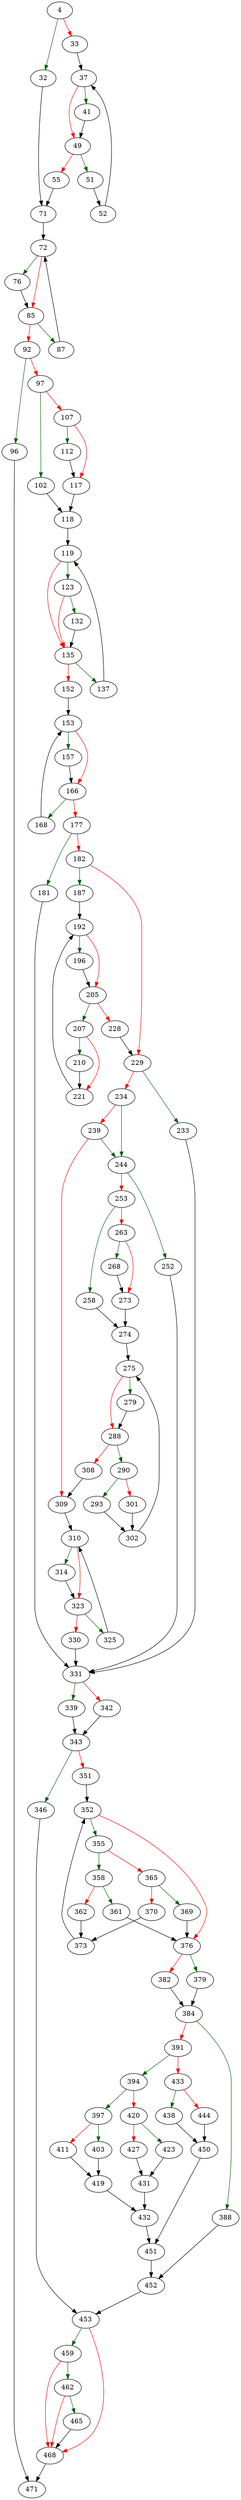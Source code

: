 strict digraph "sqlite3AtoF" {
	// Node definitions.
	4 [entry=true];
	32;
	33;
	71;
	37;
	41;
	49;
	51;
	55;
	52;
	72;
	76;
	85;
	87;
	92;
	96;
	97;
	471;
	102;
	107;
	118;
	112;
	117;
	119;
	123;
	135;
	132;
	137;
	152;
	153;
	157;
	166;
	168;
	177;
	181;
	182;
	331;
	187;
	229;
	192;
	196;
	205;
	207;
	228;
	210;
	221;
	233;
	234;
	244;
	239;
	309;
	252;
	253;
	258;
	263;
	274;
	268;
	273;
	275;
	279;
	288;
	290;
	308;
	293;
	301;
	302;
	310;
	314;
	323;
	325;
	330;
	339;
	342;
	343;
	346;
	351;
	453;
	352;
	355;
	376;
	358;
	365;
	361;
	362;
	373;
	369;
	370;
	379;
	382;
	384;
	388;
	391;
	452;
	394;
	433;
	397;
	420;
	403;
	411;
	419;
	432;
	423;
	427;
	431;
	451;
	438;
	444;
	450;
	459;
	468;
	462;
	465;

	// Edge definitions.
	4 -> 32 [
		color=darkgreen
		cond=true
	];
	4 -> 33 [
		color=red
		cond=false
	];
	32 -> 71;
	33 -> 37;
	71 -> 72;
	37 -> 41 [
		color=darkgreen
		cond=true
	];
	37 -> 49 [
		color=red
		cond=false
	];
	41 -> 49;
	49 -> 51 [
		color=darkgreen
		cond=true
	];
	49 -> 55 [
		color=red
		cond=false
	];
	51 -> 52;
	55 -> 71;
	52 -> 37;
	72 -> 76 [
		color=darkgreen
		cond=true
	];
	72 -> 85 [
		color=red
		cond=false
	];
	76 -> 85;
	85 -> 87 [
		color=darkgreen
		cond=true
	];
	85 -> 92 [
		color=red
		cond=false
	];
	87 -> 72;
	92 -> 96 [
		color=darkgreen
		cond=true
	];
	92 -> 97 [
		color=red
		cond=false
	];
	96 -> 471;
	97 -> 102 [
		color=darkgreen
		cond=true
	];
	97 -> 107 [
		color=red
		cond=false
	];
	102 -> 118;
	107 -> 112 [
		color=darkgreen
		cond=true
	];
	107 -> 117 [
		color=red
		cond=false
	];
	118 -> 119;
	112 -> 117;
	117 -> 118;
	119 -> 123 [
		color=darkgreen
		cond=true
	];
	119 -> 135 [
		color=red
		cond=false
	];
	123 -> 135 [
		color=red
		cond=false
	];
	123 -> 132 [
		color=darkgreen
		cond=true
	];
	135 -> 137 [
		color=darkgreen
		cond=true
	];
	135 -> 152 [
		color=red
		cond=false
	];
	132 -> 135;
	137 -> 119;
	152 -> 153;
	153 -> 157 [
		color=darkgreen
		cond=true
	];
	153 -> 166 [
		color=red
		cond=false
	];
	157 -> 166;
	166 -> 168 [
		color=darkgreen
		cond=true
	];
	166 -> 177 [
		color=red
		cond=false
	];
	168 -> 153;
	177 -> 181 [
		color=darkgreen
		cond=true
	];
	177 -> 182 [
		color=red
		cond=false
	];
	181 -> 331;
	182 -> 187 [
		color=darkgreen
		cond=true
	];
	182 -> 229 [
		color=red
		cond=false
	];
	331 -> 339 [
		color=darkgreen
		cond=true
	];
	331 -> 342 [
		color=red
		cond=false
	];
	187 -> 192;
	229 -> 233 [
		color=darkgreen
		cond=true
	];
	229 -> 234 [
		color=red
		cond=false
	];
	192 -> 196 [
		color=darkgreen
		cond=true
	];
	192 -> 205 [
		color=red
		cond=false
	];
	196 -> 205;
	205 -> 207 [
		color=darkgreen
		cond=true
	];
	205 -> 228 [
		color=red
		cond=false
	];
	207 -> 210 [
		color=darkgreen
		cond=true
	];
	207 -> 221 [
		color=red
		cond=false
	];
	228 -> 229;
	210 -> 221;
	221 -> 192;
	233 -> 331;
	234 -> 244 [
		color=darkgreen
		cond=true
	];
	234 -> 239 [
		color=red
		cond=false
	];
	244 -> 252 [
		color=darkgreen
		cond=true
	];
	244 -> 253 [
		color=red
		cond=false
	];
	239 -> 244 [
		color=darkgreen
		cond=true
	];
	239 -> 309 [
		color=red
		cond=false
	];
	309 -> 310;
	252 -> 331;
	253 -> 258 [
		color=darkgreen
		cond=true
	];
	253 -> 263 [
		color=red
		cond=false
	];
	258 -> 274;
	263 -> 268 [
		color=darkgreen
		cond=true
	];
	263 -> 273 [
		color=red
		cond=false
	];
	274 -> 275;
	268 -> 273;
	273 -> 274;
	275 -> 279 [
		color=darkgreen
		cond=true
	];
	275 -> 288 [
		color=red
		cond=false
	];
	279 -> 288;
	288 -> 290 [
		color=darkgreen
		cond=true
	];
	288 -> 308 [
		color=red
		cond=false
	];
	290 -> 293 [
		color=darkgreen
		cond=true
	];
	290 -> 301 [
		color=red
		cond=false
	];
	308 -> 309;
	293 -> 302;
	301 -> 302;
	302 -> 275;
	310 -> 314 [
		color=darkgreen
		cond=true
	];
	310 -> 323 [
		color=red
		cond=false
	];
	314 -> 323;
	323 -> 325 [
		color=darkgreen
		cond=true
	];
	323 -> 330 [
		color=red
		cond=false
	];
	325 -> 310;
	330 -> 331;
	339 -> 343;
	342 -> 343;
	343 -> 346 [
		color=darkgreen
		cond=true
	];
	343 -> 351 [
		color=red
		cond=false
	];
	346 -> 453;
	351 -> 352;
	453 -> 459 [
		color=darkgreen
		cond=true
	];
	453 -> 468 [
		color=red
		cond=false
	];
	352 -> 355 [
		color=darkgreen
		cond=true
	];
	352 -> 376 [
		color=red
		cond=false
	];
	355 -> 358 [
		color=darkgreen
		cond=true
	];
	355 -> 365 [
		color=red
		cond=false
	];
	376 -> 379 [
		color=darkgreen
		cond=true
	];
	376 -> 382 [
		color=red
		cond=false
	];
	358 -> 361 [
		color=darkgreen
		cond=true
	];
	358 -> 362 [
		color=red
		cond=false
	];
	365 -> 369 [
		color=darkgreen
		cond=true
	];
	365 -> 370 [
		color=red
		cond=false
	];
	361 -> 376;
	362 -> 373;
	373 -> 352;
	369 -> 376;
	370 -> 373;
	379 -> 384;
	382 -> 384;
	384 -> 388 [
		color=darkgreen
		cond=true
	];
	384 -> 391 [
		color=red
		cond=false
	];
	388 -> 452;
	391 -> 394 [
		color=darkgreen
		cond=true
	];
	391 -> 433 [
		color=red
		cond=false
	];
	452 -> 453;
	394 -> 397 [
		color=darkgreen
		cond=true
	];
	394 -> 420 [
		color=red
		cond=false
	];
	433 -> 438 [
		color=darkgreen
		cond=true
	];
	433 -> 444 [
		color=red
		cond=false
	];
	397 -> 403 [
		color=darkgreen
		cond=true
	];
	397 -> 411 [
		color=red
		cond=false
	];
	420 -> 423 [
		color=darkgreen
		cond=true
	];
	420 -> 427 [
		color=red
		cond=false
	];
	403 -> 419;
	411 -> 419;
	419 -> 432;
	432 -> 451;
	423 -> 431;
	427 -> 431;
	431 -> 432;
	451 -> 452;
	438 -> 450;
	444 -> 450;
	450 -> 451;
	459 -> 468 [
		color=red
		cond=false
	];
	459 -> 462 [
		color=darkgreen
		cond=true
	];
	468 -> 471;
	462 -> 468 [
		color=red
		cond=false
	];
	462 -> 465 [
		color=darkgreen
		cond=true
	];
	465 -> 468;
}